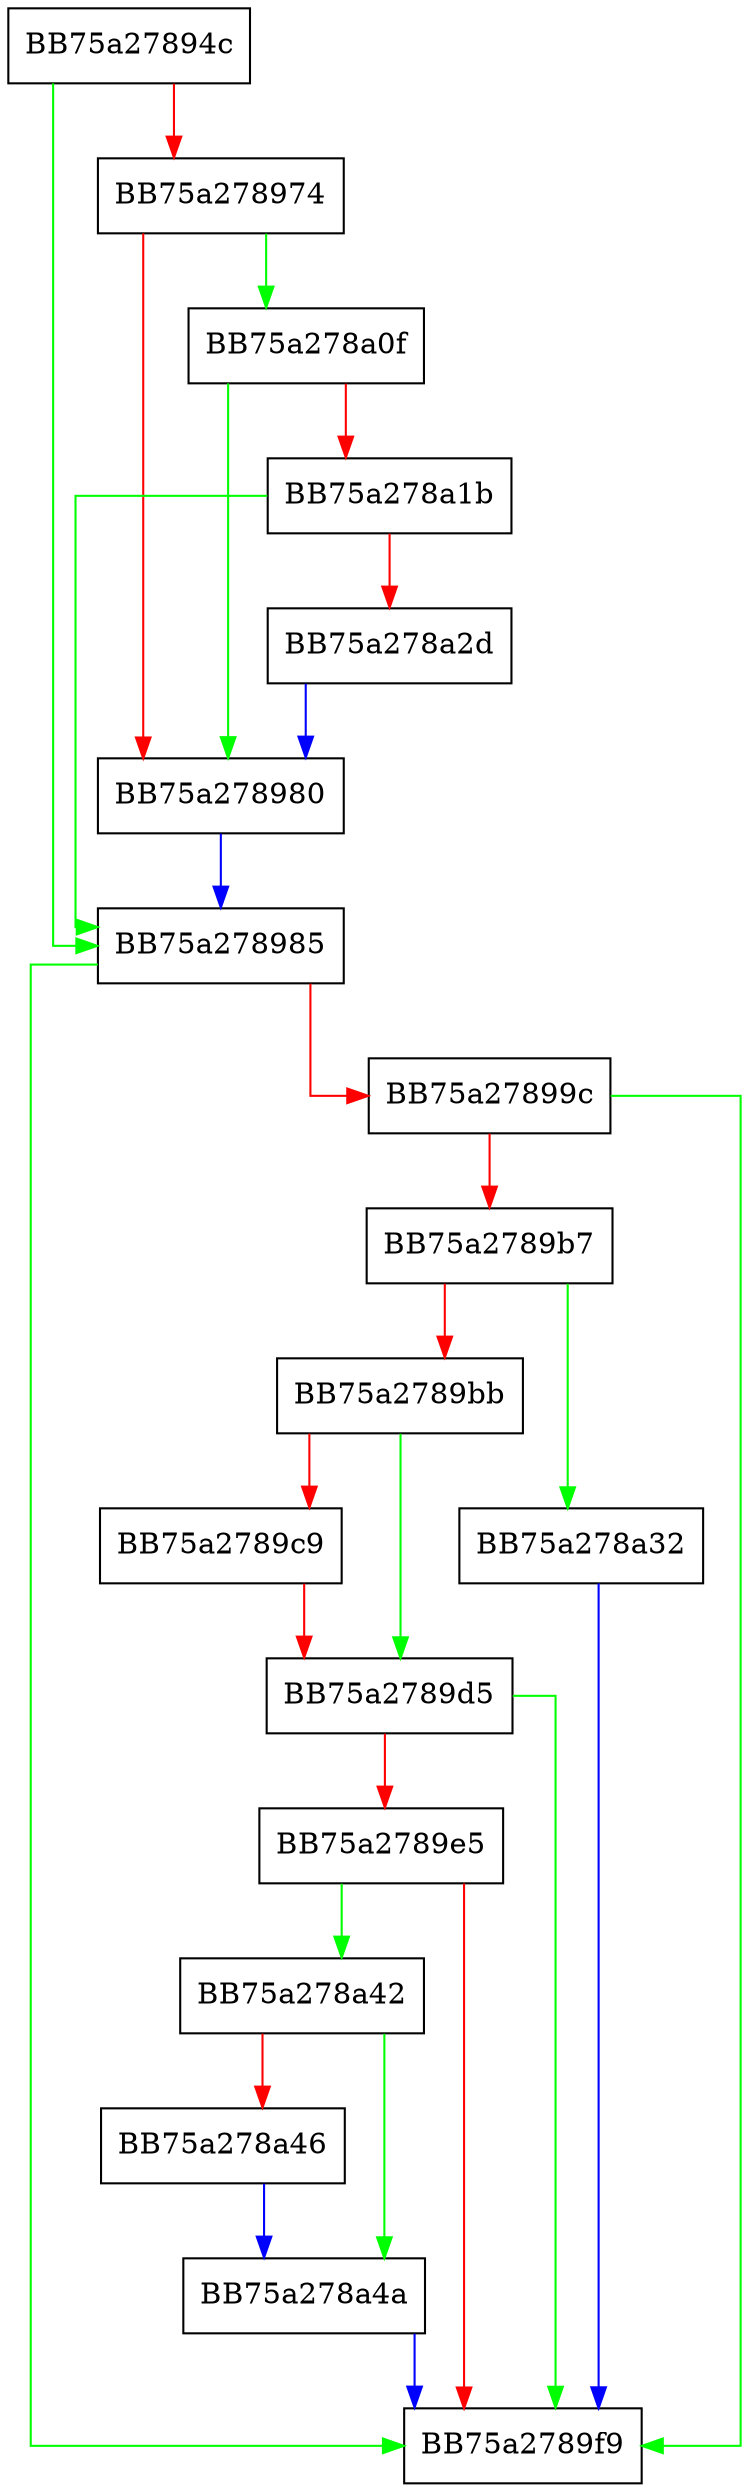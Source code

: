 digraph sqlite3ExprAlloc {
  node [shape="box"];
  graph [splines=ortho];
  BB75a27894c -> BB75a278985 [color="green"];
  BB75a27894c -> BB75a278974 [color="red"];
  BB75a278974 -> BB75a278a0f [color="green"];
  BB75a278974 -> BB75a278980 [color="red"];
  BB75a278980 -> BB75a278985 [color="blue"];
  BB75a278985 -> BB75a2789f9 [color="green"];
  BB75a278985 -> BB75a27899c [color="red"];
  BB75a27899c -> BB75a2789f9 [color="green"];
  BB75a27899c -> BB75a2789b7 [color="red"];
  BB75a2789b7 -> BB75a278a32 [color="green"];
  BB75a2789b7 -> BB75a2789bb [color="red"];
  BB75a2789bb -> BB75a2789d5 [color="green"];
  BB75a2789bb -> BB75a2789c9 [color="red"];
  BB75a2789c9 -> BB75a2789d5 [color="red"];
  BB75a2789d5 -> BB75a2789f9 [color="green"];
  BB75a2789d5 -> BB75a2789e5 [color="red"];
  BB75a2789e5 -> BB75a278a42 [color="green"];
  BB75a2789e5 -> BB75a2789f9 [color="red"];
  BB75a278a0f -> BB75a278980 [color="green"];
  BB75a278a0f -> BB75a278a1b [color="red"];
  BB75a278a1b -> BB75a278985 [color="green"];
  BB75a278a1b -> BB75a278a2d [color="red"];
  BB75a278a2d -> BB75a278980 [color="blue"];
  BB75a278a32 -> BB75a2789f9 [color="blue"];
  BB75a278a42 -> BB75a278a4a [color="green"];
  BB75a278a42 -> BB75a278a46 [color="red"];
  BB75a278a46 -> BB75a278a4a [color="blue"];
  BB75a278a4a -> BB75a2789f9 [color="blue"];
}